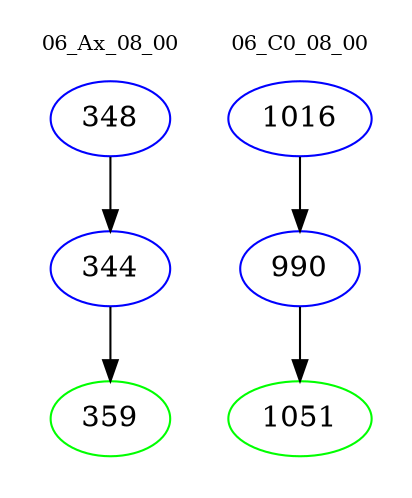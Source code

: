 digraph{
subgraph cluster_0 {
color = white
label = "06_Ax_08_00";
fontsize=10;
T0_348 [label="348", color="blue"]
T0_348 -> T0_344 [color="black"]
T0_344 [label="344", color="blue"]
T0_344 -> T0_359 [color="black"]
T0_359 [label="359", color="green"]
}
subgraph cluster_1 {
color = white
label = "06_C0_08_00";
fontsize=10;
T1_1016 [label="1016", color="blue"]
T1_1016 -> T1_990 [color="black"]
T1_990 [label="990", color="blue"]
T1_990 -> T1_1051 [color="black"]
T1_1051 [label="1051", color="green"]
}
}

